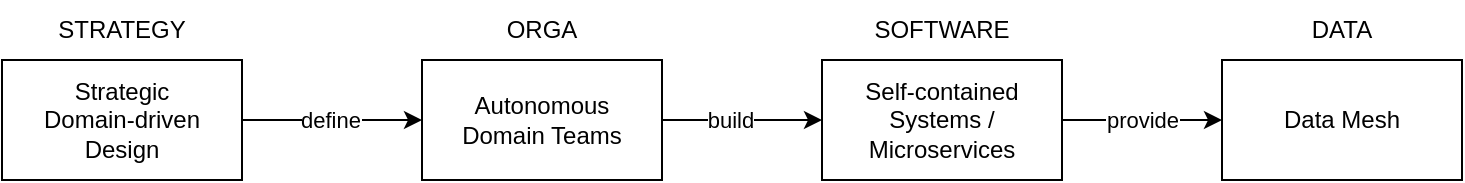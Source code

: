 <mxfile version="15.5.4" type="embed"><diagram id="27UEhvcbevQ5RNf_Fo5W" name="Status Quo"><mxGraphModel dx="749" dy="683" grid="1" gridSize="10" guides="1" tooltips="1" connect="1" arrows="1" fold="1" page="1" pageScale="1" pageWidth="827" pageHeight="1169" math="0" shadow="0"><root><mxCell id="0"/><mxCell id="1" parent="0"/><mxCell id="4" value="" style="edgeStyle=orthogonalEdgeStyle;rounded=0;orthogonalLoop=1;jettySize=auto;html=1;" edge="1" parent="1" source="2" target="3"><mxGeometry relative="1" as="geometry"/></mxCell><mxCell id="9" value="define" style="edgeLabel;html=1;align=center;verticalAlign=middle;resizable=0;points=[];" vertex="1" connectable="0" parent="4"><mxGeometry x="0.267" y="-4" relative="1" as="geometry"><mxPoint x="-13" y="-4" as="offset"/></mxGeometry></mxCell><mxCell id="2" value="Strategic&lt;br&gt;Domain-driven Design" style="rounded=0;whiteSpace=wrap;html=1;" vertex="1" parent="1"><mxGeometry x="50" y="380" width="120" height="60" as="geometry"/></mxCell><mxCell id="6" value="" style="edgeStyle=orthogonalEdgeStyle;rounded=0;orthogonalLoop=1;jettySize=auto;html=1;" edge="1" parent="1" source="3" target="5"><mxGeometry relative="1" as="geometry"/></mxCell><mxCell id="10" value="build" style="edgeLabel;html=1;align=center;verticalAlign=middle;resizable=0;points=[];" vertex="1" connectable="0" parent="6"><mxGeometry x="-0.275" relative="1" as="geometry"><mxPoint x="5" as="offset"/></mxGeometry></mxCell><mxCell id="3" value="Autonomous &lt;br&gt;Domain Teams" style="rounded=0;whiteSpace=wrap;html=1;" vertex="1" parent="1"><mxGeometry x="260" y="380" width="120" height="60" as="geometry"/></mxCell><mxCell id="8" value="" style="edgeStyle=orthogonalEdgeStyle;rounded=0;orthogonalLoop=1;jettySize=auto;html=1;" edge="1" parent="1" source="5" target="7"><mxGeometry relative="1" as="geometry"/></mxCell><mxCell id="11" value="provide" style="edgeLabel;html=1;align=center;verticalAlign=middle;resizable=0;points=[];" vertex="1" connectable="0" parent="8"><mxGeometry x="-0.1" y="-2" relative="1" as="geometry"><mxPoint x="4" y="-2" as="offset"/></mxGeometry></mxCell><mxCell id="5" value="Self-contained Systems /&lt;br&gt;Microservices" style="rounded=0;whiteSpace=wrap;html=1;" vertex="1" parent="1"><mxGeometry x="460" y="380" width="120" height="60" as="geometry"/></mxCell><mxCell id="7" value="Data Mesh" style="rounded=0;whiteSpace=wrap;html=1;" vertex="1" parent="1"><mxGeometry x="660" y="380" width="120" height="60" as="geometry"/></mxCell><mxCell id="12" value="STRATEGY" style="text;html=1;strokeColor=none;fillColor=none;align=center;verticalAlign=middle;whiteSpace=wrap;rounded=0;" vertex="1" parent="1"><mxGeometry x="80" y="350" width="60" height="30" as="geometry"/></mxCell><mxCell id="13" value="ORGA" style="text;html=1;strokeColor=none;fillColor=none;align=center;verticalAlign=middle;whiteSpace=wrap;rounded=0;" vertex="1" parent="1"><mxGeometry x="290" y="350" width="60" height="30" as="geometry"/></mxCell><mxCell id="14" value="SOFTWARE" style="text;html=1;strokeColor=none;fillColor=none;align=center;verticalAlign=middle;whiteSpace=wrap;rounded=0;" vertex="1" parent="1"><mxGeometry x="490" y="350" width="60" height="30" as="geometry"/></mxCell><mxCell id="15" value="DATA" style="text;html=1;strokeColor=none;fillColor=none;align=center;verticalAlign=middle;whiteSpace=wrap;rounded=0;" vertex="1" parent="1"><mxGeometry x="690" y="350" width="60" height="30" as="geometry"/></mxCell></root></mxGraphModel></diagram></mxfile>